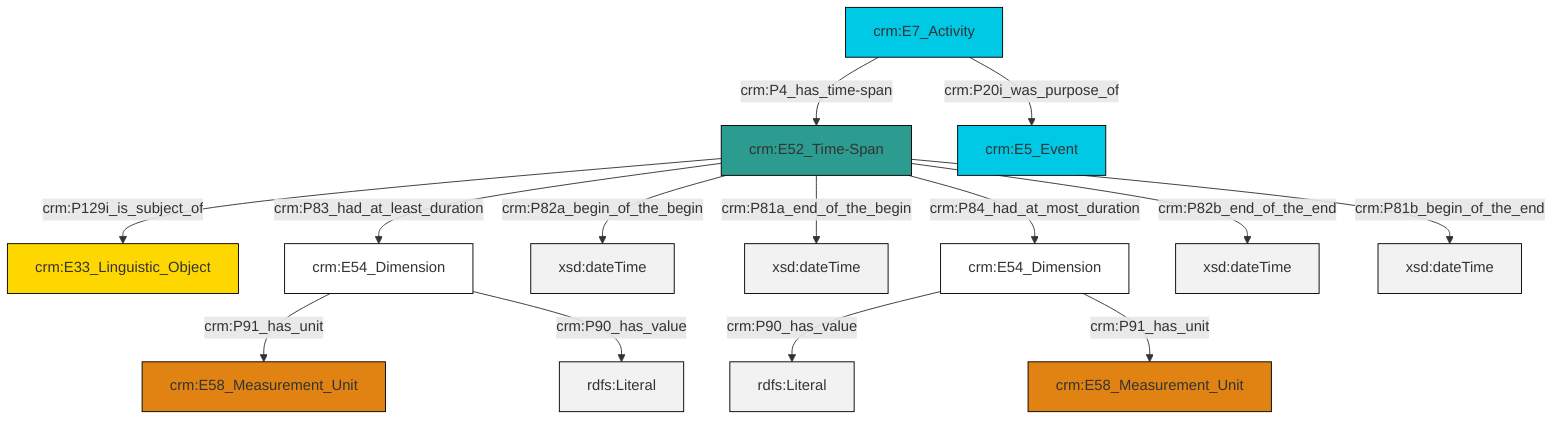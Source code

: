 graph TD
classDef Literal fill:#f2f2f2,stroke:#000000;
classDef CRM_Entity fill:#FFFFFF,stroke:#000000;
classDef Temporal_Entity fill:#00C9E6, stroke:#000000;
classDef Type fill:#E18312, stroke:#000000;
classDef Time-Span fill:#2C9C91, stroke:#000000;
classDef Appellation fill:#FFEB7F, stroke:#000000;
classDef Place fill:#008836, stroke:#000000;
classDef Persistent_Item fill:#B266B2, stroke:#000000;
classDef Conceptual_Object fill:#FFD700, stroke:#000000;
classDef Physical_Thing fill:#D2B48C, stroke:#000000;
classDef Actor fill:#f58aad, stroke:#000000;
classDef PC_Classes fill:#4ce600, stroke:#000000;
classDef Multi fill:#cccccc,stroke:#000000;

0["crm:E52_Time-Span"]:::Time-Span -->|crm:P129i_is_subject_of| 1["crm:E33_Linguistic_Object"]:::Conceptual_Object
2["crm:E54_Dimension"]:::CRM_Entity -->|crm:P91_has_unit| 3["crm:E58_Measurement_Unit"]:::Type
0["crm:E52_Time-Span"]:::Time-Span -->|crm:P82a_begin_of_the_begin| 4[xsd:dateTime]:::Literal
5["crm:E7_Activity"]:::Temporal_Entity -->|crm:P20i_was_purpose_of| 6["crm:E5_Event"]:::Temporal_Entity
0["crm:E52_Time-Span"]:::Time-Span -->|crm:P81a_end_of_the_begin| 7[xsd:dateTime]:::Literal
0["crm:E52_Time-Span"]:::Time-Span -->|crm:P83_had_at_least_duration| 2["crm:E54_Dimension"]:::CRM_Entity
0["crm:E52_Time-Span"]:::Time-Span -->|crm:P82b_end_of_the_end| 10[xsd:dateTime]:::Literal
2["crm:E54_Dimension"]:::CRM_Entity -->|crm:P90_has_value| 11[rdfs:Literal]:::Literal
5["crm:E7_Activity"]:::Temporal_Entity -->|crm:P4_has_time-span| 0["crm:E52_Time-Span"]:::Time-Span
0["crm:E52_Time-Span"]:::Time-Span -->|crm:P81b_begin_of_the_end| 14[xsd:dateTime]:::Literal
8["crm:E54_Dimension"]:::CRM_Entity -->|crm:P90_has_value| 18[rdfs:Literal]:::Literal
8["crm:E54_Dimension"]:::CRM_Entity -->|crm:P91_has_unit| 15["crm:E58_Measurement_Unit"]:::Type
0["crm:E52_Time-Span"]:::Time-Span -->|crm:P84_had_at_most_duration| 8["crm:E54_Dimension"]:::CRM_Entity